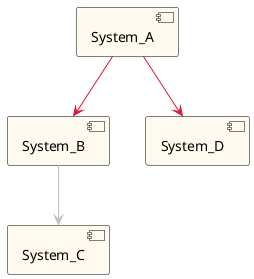 ''''''''''''''''''''''''''''''''''''''''''
''                                      ''
''  AUTOGENERATED CODE -- DO NOT EDIT!  ''
''                                      ''
''''''''''''''''''''''''''''''''''''''''''

@startuml
hide stereotype
scale max 16384 height
skinparam component {
  BackgroundColor FloralWhite
  BorderColor Black
  ArrowColor Crimson
  ArrowColor<<indirect>> silver
}
[System_A] as _0 <<highlight>>
[System_B] as _1
_0 --> _1
[System_C] as _2
_1 --> _2 <<indirect>>
[System_D] as _3
_0 --> _3
@enduml
